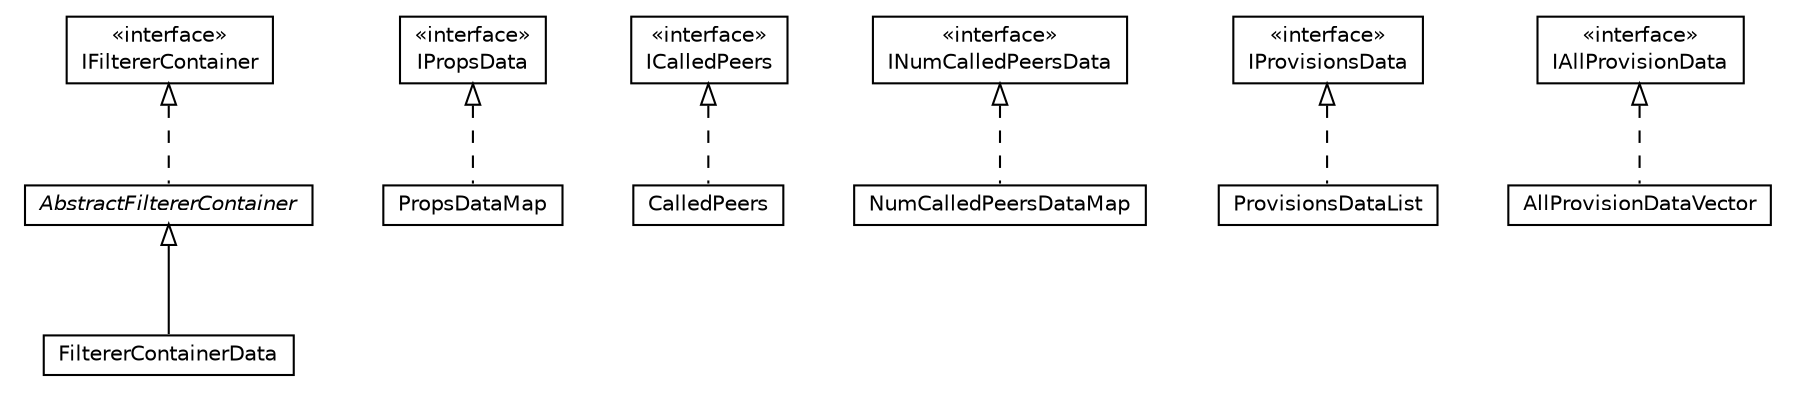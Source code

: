 #!/usr/local/bin/dot
#
# Class diagram 
# Generated by UMLGraph version R5_6-24-gf6e263 (http://www.umlgraph.org/)
#

digraph G {
	edge [fontname="Helvetica",fontsize=10,labelfontname="Helvetica",labelfontsize=10];
	node [fontname="Helvetica",fontsize=10,shape=plaintext];
	nodesep=0.25;
	ranksep=0.5;
	// org.universAAL.middleware.context.data.FiltererContainerData
	c39467 [label=<<table title="org.universAAL.middleware.context.data.FiltererContainerData" border="0" cellborder="1" cellspacing="0" cellpadding="2" port="p" href="./FiltererContainerData.html">
		<tr><td><table border="0" cellspacing="0" cellpadding="1">
<tr><td align="center" balign="center"> FiltererContainerData </td></tr>
		</table></td></tr>
		</table>>, URL="./FiltererContainerData.html", fontname="Helvetica", fontcolor="black", fontsize=10.0];
	// org.universAAL.middleware.context.data.PropsDataMap
	c39468 [label=<<table title="org.universAAL.middleware.context.data.PropsDataMap" border="0" cellborder="1" cellspacing="0" cellpadding="2" port="p" href="./PropsDataMap.html">
		<tr><td><table border="0" cellspacing="0" cellpadding="1">
<tr><td align="center" balign="center"> PropsDataMap </td></tr>
		</table></td></tr>
		</table>>, URL="./PropsDataMap.html", fontname="Helvetica", fontcolor="black", fontsize=10.0];
	// org.universAAL.middleware.context.data.CalledPeers
	c39469 [label=<<table title="org.universAAL.middleware.context.data.CalledPeers" border="0" cellborder="1" cellspacing="0" cellpadding="2" port="p" href="./CalledPeers.html">
		<tr><td><table border="0" cellspacing="0" cellpadding="1">
<tr><td align="center" balign="center"> CalledPeers </td></tr>
		</table></td></tr>
		</table>>, URL="./CalledPeers.html", fontname="Helvetica", fontcolor="black", fontsize=10.0];
	// org.universAAL.middleware.context.data.NumCalledPeersDataMap
	c39470 [label=<<table title="org.universAAL.middleware.context.data.NumCalledPeersDataMap" border="0" cellborder="1" cellspacing="0" cellpadding="2" port="p" href="./NumCalledPeersDataMap.html">
		<tr><td><table border="0" cellspacing="0" cellpadding="1">
<tr><td align="center" balign="center"> NumCalledPeersDataMap </td></tr>
		</table></td></tr>
		</table>>, URL="./NumCalledPeersDataMap.html", fontname="Helvetica", fontcolor="black", fontsize=10.0];
	// org.universAAL.middleware.context.data.ProvisionsDataList
	c39471 [label=<<table title="org.universAAL.middleware.context.data.ProvisionsDataList" border="0" cellborder="1" cellspacing="0" cellpadding="2" port="p" href="./ProvisionsDataList.html">
		<tr><td><table border="0" cellspacing="0" cellpadding="1">
<tr><td align="center" balign="center"> ProvisionsDataList </td></tr>
		</table></td></tr>
		</table>>, URL="./ProvisionsDataList.html", fontname="Helvetica", fontcolor="black", fontsize=10.0];
	// org.universAAL.middleware.context.data.AbstractFiltererContainer
	c39472 [label=<<table title="org.universAAL.middleware.context.data.AbstractFiltererContainer" border="0" cellborder="1" cellspacing="0" cellpadding="2" port="p" href="./AbstractFiltererContainer.html">
		<tr><td><table border="0" cellspacing="0" cellpadding="1">
<tr><td align="center" balign="center"><font face="Helvetica-Oblique"> AbstractFiltererContainer </font></td></tr>
		</table></td></tr>
		</table>>, URL="./AbstractFiltererContainer.html", fontname="Helvetica", fontcolor="black", fontsize=10.0];
	// org.universAAL.middleware.context.data.ICalledPeers
	c39473 [label=<<table title="org.universAAL.middleware.context.data.ICalledPeers" border="0" cellborder="1" cellspacing="0" cellpadding="2" port="p" href="./ICalledPeers.html">
		<tr><td><table border="0" cellspacing="0" cellpadding="1">
<tr><td align="center" balign="center"> &#171;interface&#187; </td></tr>
<tr><td align="center" balign="center"> ICalledPeers </td></tr>
		</table></td></tr>
		</table>>, URL="./ICalledPeers.html", fontname="Helvetica", fontcolor="black", fontsize=10.0];
	// org.universAAL.middleware.context.data.IPropsData
	c39474 [label=<<table title="org.universAAL.middleware.context.data.IPropsData" border="0" cellborder="1" cellspacing="0" cellpadding="2" port="p" href="./IPropsData.html">
		<tr><td><table border="0" cellspacing="0" cellpadding="1">
<tr><td align="center" balign="center"> &#171;interface&#187; </td></tr>
<tr><td align="center" balign="center"> IPropsData </td></tr>
		</table></td></tr>
		</table>>, URL="./IPropsData.html", fontname="Helvetica", fontcolor="black", fontsize=10.0];
	// org.universAAL.middleware.context.data.INumCalledPeersData
	c39475 [label=<<table title="org.universAAL.middleware.context.data.INumCalledPeersData" border="0" cellborder="1" cellspacing="0" cellpadding="2" port="p" href="./INumCalledPeersData.html">
		<tr><td><table border="0" cellspacing="0" cellpadding="1">
<tr><td align="center" balign="center"> &#171;interface&#187; </td></tr>
<tr><td align="center" balign="center"> INumCalledPeersData </td></tr>
		</table></td></tr>
		</table>>, URL="./INumCalledPeersData.html", fontname="Helvetica", fontcolor="black", fontsize=10.0];
	// org.universAAL.middleware.context.data.IProvisionsData
	c39476 [label=<<table title="org.universAAL.middleware.context.data.IProvisionsData" border="0" cellborder="1" cellspacing="0" cellpadding="2" port="p" href="./IProvisionsData.html">
		<tr><td><table border="0" cellspacing="0" cellpadding="1">
<tr><td align="center" balign="center"> &#171;interface&#187; </td></tr>
<tr><td align="center" balign="center"> IProvisionsData </td></tr>
		</table></td></tr>
		</table>>, URL="./IProvisionsData.html", fontname="Helvetica", fontcolor="black", fontsize=10.0];
	// org.universAAL.middleware.context.data.IFiltererContainer
	c39477 [label=<<table title="org.universAAL.middleware.context.data.IFiltererContainer" border="0" cellborder="1" cellspacing="0" cellpadding="2" port="p" href="./IFiltererContainer.html">
		<tr><td><table border="0" cellspacing="0" cellpadding="1">
<tr><td align="center" balign="center"> &#171;interface&#187; </td></tr>
<tr><td align="center" balign="center"> IFiltererContainer </td></tr>
		</table></td></tr>
		</table>>, URL="./IFiltererContainer.html", fontname="Helvetica", fontcolor="black", fontsize=10.0];
	// org.universAAL.middleware.context.data.IAllProvisionData
	c39478 [label=<<table title="org.universAAL.middleware.context.data.IAllProvisionData" border="0" cellborder="1" cellspacing="0" cellpadding="2" port="p" href="./IAllProvisionData.html">
		<tr><td><table border="0" cellspacing="0" cellpadding="1">
<tr><td align="center" balign="center"> &#171;interface&#187; </td></tr>
<tr><td align="center" balign="center"> IAllProvisionData </td></tr>
		</table></td></tr>
		</table>>, URL="./IAllProvisionData.html", fontname="Helvetica", fontcolor="black", fontsize=10.0];
	// org.universAAL.middleware.context.data.AllProvisionDataVector
	c39479 [label=<<table title="org.universAAL.middleware.context.data.AllProvisionDataVector" border="0" cellborder="1" cellspacing="0" cellpadding="2" port="p" href="./AllProvisionDataVector.html">
		<tr><td><table border="0" cellspacing="0" cellpadding="1">
<tr><td align="center" balign="center"> AllProvisionDataVector </td></tr>
		</table></td></tr>
		</table>>, URL="./AllProvisionDataVector.html", fontname="Helvetica", fontcolor="black", fontsize=10.0];
	//org.universAAL.middleware.context.data.FiltererContainerData extends org.universAAL.middleware.context.data.AbstractFiltererContainer
	c39472:p -> c39467:p [dir=back,arrowtail=empty];
	//org.universAAL.middleware.context.data.PropsDataMap implements org.universAAL.middleware.context.data.IPropsData
	c39474:p -> c39468:p [dir=back,arrowtail=empty,style=dashed];
	//org.universAAL.middleware.context.data.CalledPeers implements org.universAAL.middleware.context.data.ICalledPeers
	c39473:p -> c39469:p [dir=back,arrowtail=empty,style=dashed];
	//org.universAAL.middleware.context.data.NumCalledPeersDataMap implements org.universAAL.middleware.context.data.INumCalledPeersData
	c39475:p -> c39470:p [dir=back,arrowtail=empty,style=dashed];
	//org.universAAL.middleware.context.data.ProvisionsDataList implements org.universAAL.middleware.context.data.IProvisionsData
	c39476:p -> c39471:p [dir=back,arrowtail=empty,style=dashed];
	//org.universAAL.middleware.context.data.AbstractFiltererContainer implements org.universAAL.middleware.context.data.IFiltererContainer
	c39477:p -> c39472:p [dir=back,arrowtail=empty,style=dashed];
	//org.universAAL.middleware.context.data.AllProvisionDataVector implements org.universAAL.middleware.context.data.IAllProvisionData
	c39478:p -> c39479:p [dir=back,arrowtail=empty,style=dashed];
}

